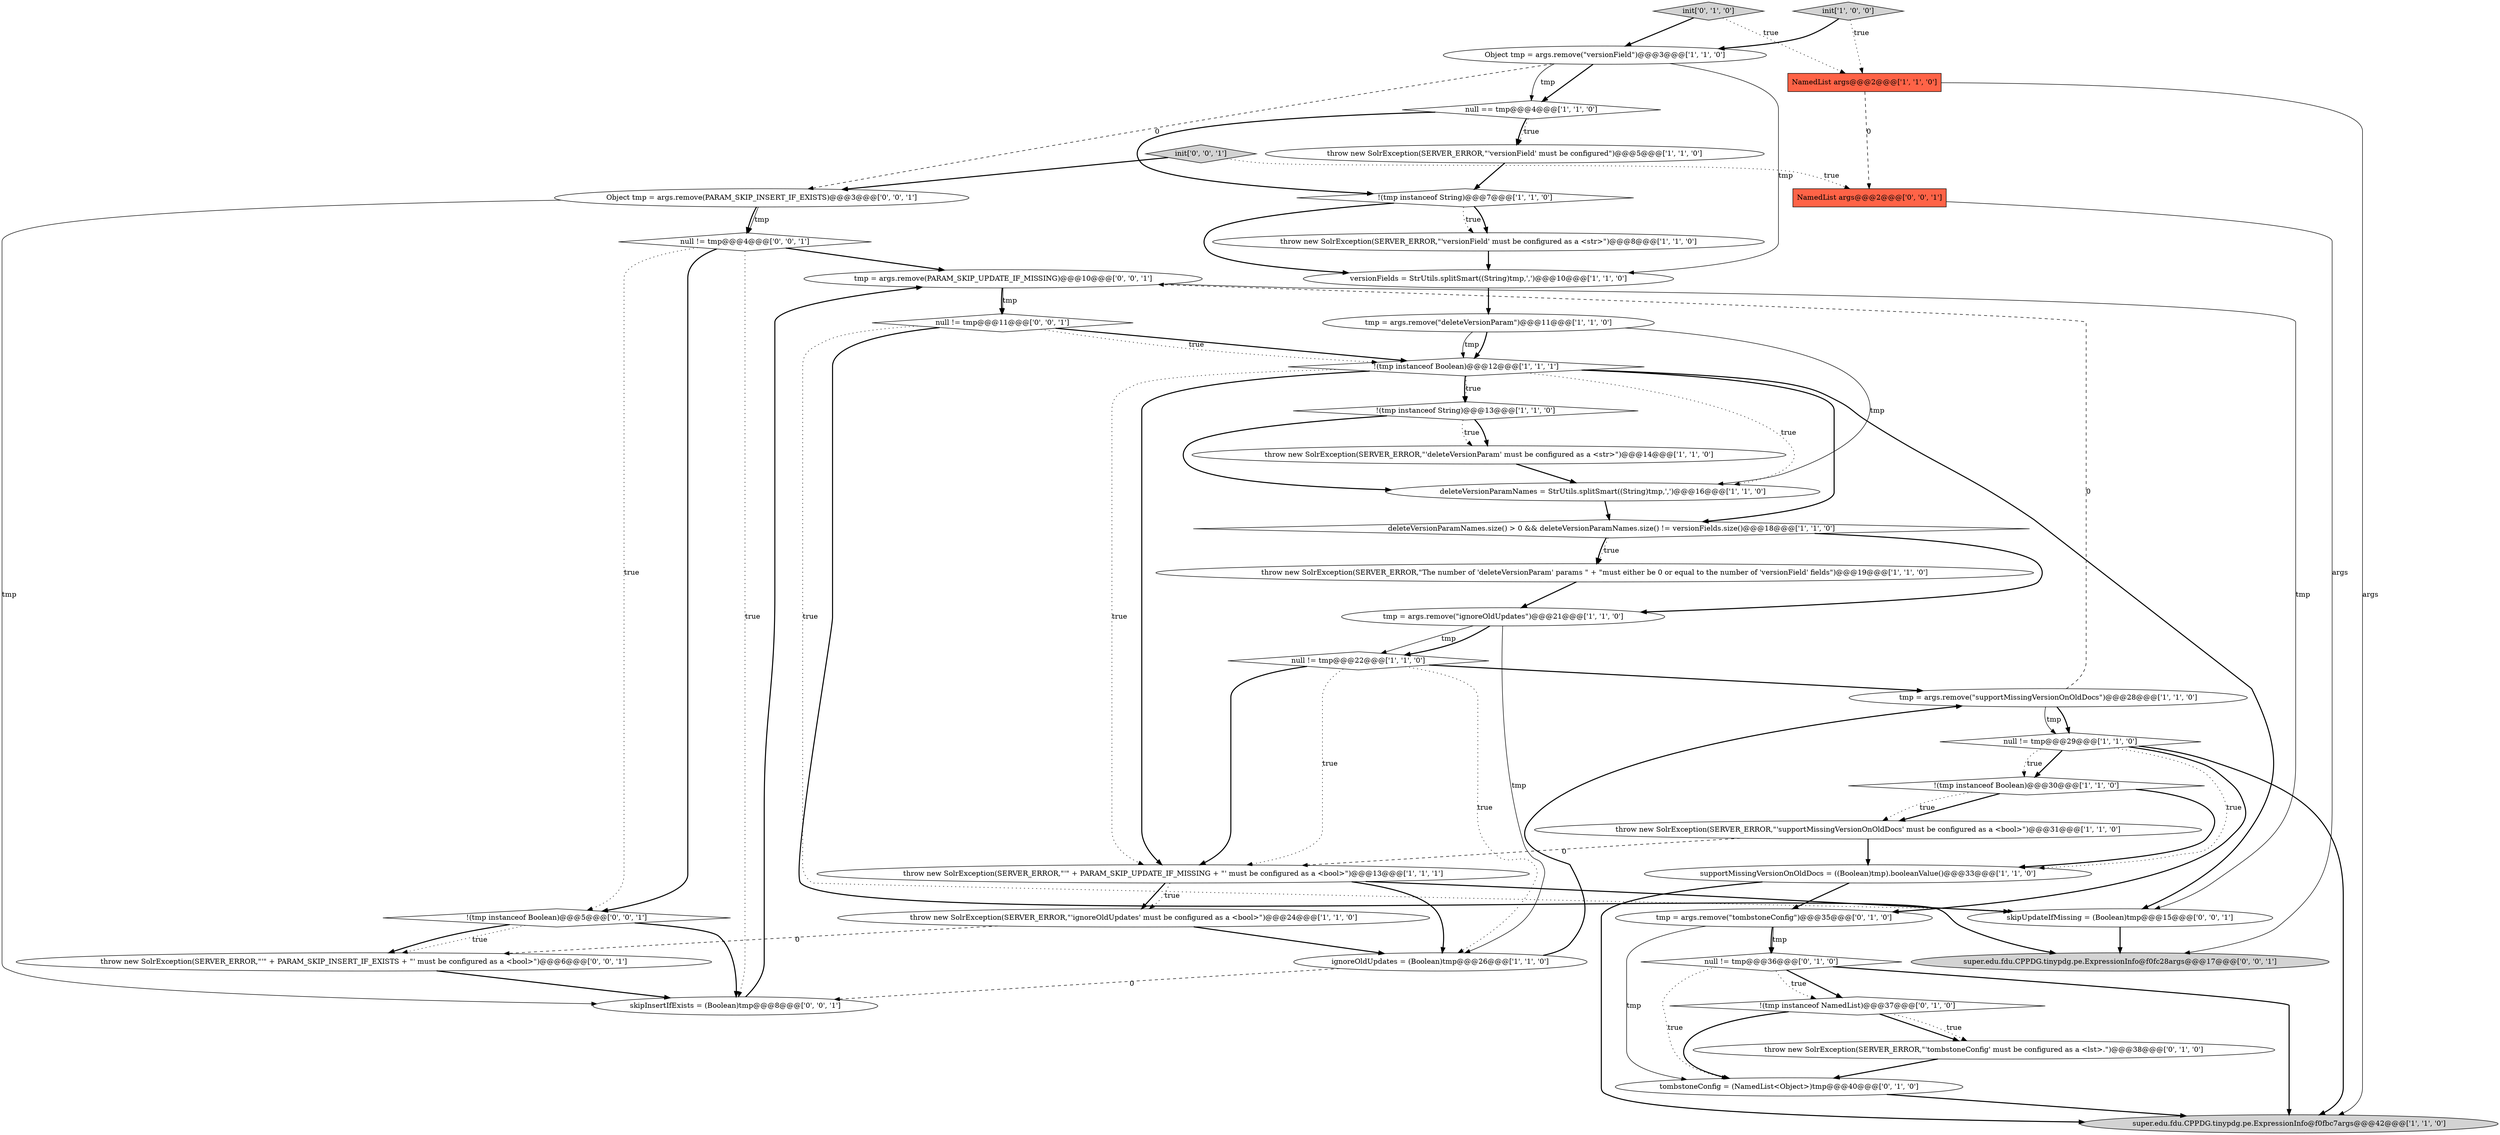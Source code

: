 digraph {
35 [style = filled, label = "super.edu.fdu.CPPDG.tinypdg.pe.ExpressionInfo@f0fc28args@@@17@@@['0', '0', '1']", fillcolor = lightgray, shape = ellipse image = "AAA0AAABBB3BBB"];
19 [style = filled, label = "deleteVersionParamNames = StrUtils.splitSmart((String)tmp,',')@@@16@@@['1', '1', '0']", fillcolor = white, shape = ellipse image = "AAA0AAABBB1BBB"];
21 [style = filled, label = "Object tmp = args.remove(\"versionField\")@@@3@@@['1', '1', '0']", fillcolor = white, shape = ellipse image = "AAA0AAABBB1BBB"];
41 [style = filled, label = "NamedList args@@@2@@@['0', '0', '1']", fillcolor = tomato, shape = box image = "AAA0AAABBB3BBB"];
18 [style = filled, label = "throw new SolrException(SERVER_ERROR,\"The number of 'deleteVersionParam' params \" + \"must either be 0 or equal to the number of 'versionField' fields\")@@@19@@@['1', '1', '0']", fillcolor = white, shape = ellipse image = "AAA0AAABBB1BBB"];
27 [style = filled, label = "throw new SolrException(SERVER_ERROR,\"'tombstoneConfig' must be configured as a <lst>.\")@@@38@@@['0', '1', '0']", fillcolor = white, shape = ellipse image = "AAA1AAABBB2BBB"];
28 [style = filled, label = "tombstoneConfig = (NamedList<Object>)tmp@@@40@@@['0', '1', '0']", fillcolor = white, shape = ellipse image = "AAA1AAABBB2BBB"];
8 [style = filled, label = "!(tmp instanceof String)@@@13@@@['1', '1', '0']", fillcolor = white, shape = diamond image = "AAA0AAABBB1BBB"];
33 [style = filled, label = "skipUpdateIfMissing = (Boolean)tmp@@@15@@@['0', '0', '1']", fillcolor = white, shape = ellipse image = "AAA0AAABBB3BBB"];
39 [style = filled, label = "init['0', '0', '1']", fillcolor = lightgray, shape = diamond image = "AAA0AAABBB3BBB"];
25 [style = filled, label = "null != tmp@@@22@@@['1', '1', '0']", fillcolor = white, shape = diamond image = "AAA0AAABBB1BBB"];
42 [style = filled, label = "null != tmp@@@11@@@['0', '0', '1']", fillcolor = white, shape = diamond image = "AAA0AAABBB3BBB"];
23 [style = filled, label = "throw new SolrException(SERVER_ERROR,\"'supportMissingVersionOnOldDocs' must be configured as a <bool>\")@@@31@@@['1', '1', '0']", fillcolor = white, shape = ellipse image = "AAA0AAABBB1BBB"];
30 [style = filled, label = "null != tmp@@@36@@@['0', '1', '0']", fillcolor = white, shape = diamond image = "AAA1AAABBB2BBB"];
13 [style = filled, label = "tmp = args.remove(\"supportMissingVersionOnOldDocs\")@@@28@@@['1', '1', '0']", fillcolor = white, shape = ellipse image = "AAA0AAABBB1BBB"];
29 [style = filled, label = "init['0', '1', '0']", fillcolor = lightgray, shape = diamond image = "AAA0AAABBB2BBB"];
9 [style = filled, label = "throw new SolrException(SERVER_ERROR,\"'\" + PARAM_SKIP_UPDATE_IF_MISSING + \"' must be configured as a <bool>\")@@@13@@@['1', '1', '1']", fillcolor = white, shape = ellipse image = "AAA0AAABBB1BBB"];
16 [style = filled, label = "!(tmp instanceof Boolean)@@@30@@@['1', '1', '0']", fillcolor = white, shape = diamond image = "AAA0AAABBB1BBB"];
1 [style = filled, label = "throw new SolrException(SERVER_ERROR,\"'versionField' must be configured\")@@@5@@@['1', '1', '0']", fillcolor = white, shape = ellipse image = "AAA0AAABBB1BBB"];
22 [style = filled, label = "throw new SolrException(SERVER_ERROR,\"'deleteVersionParam' must be configured as a <str>\")@@@14@@@['1', '1', '0']", fillcolor = white, shape = ellipse image = "AAA0AAABBB1BBB"];
20 [style = filled, label = "tmp = args.remove(\"deleteVersionParam\")@@@11@@@['1', '1', '0']", fillcolor = white, shape = ellipse image = "AAA0AAABBB1BBB"];
38 [style = filled, label = "null != tmp@@@4@@@['0', '0', '1']", fillcolor = white, shape = diamond image = "AAA0AAABBB3BBB"];
0 [style = filled, label = "null == tmp@@@4@@@['1', '1', '0']", fillcolor = white, shape = diamond image = "AAA0AAABBB1BBB"];
5 [style = filled, label = "ignoreOldUpdates = (Boolean)tmp@@@26@@@['1', '1', '0']", fillcolor = white, shape = ellipse image = "AAA0AAABBB1BBB"];
2 [style = filled, label = "init['1', '0', '0']", fillcolor = lightgray, shape = diamond image = "AAA0AAABBB1BBB"];
24 [style = filled, label = "!(tmp instanceof Boolean)@@@12@@@['1', '1', '1']", fillcolor = white, shape = diamond image = "AAA0AAABBB1BBB"];
17 [style = filled, label = "throw new SolrException(SERVER_ERROR,\"'versionField' must be configured as a <str>\")@@@8@@@['1', '1', '0']", fillcolor = white, shape = ellipse image = "AAA0AAABBB1BBB"];
34 [style = filled, label = "throw new SolrException(SERVER_ERROR,\"'\" + PARAM_SKIP_INSERT_IF_EXISTS + \"' must be configured as a <bool>\")@@@6@@@['0', '0', '1']", fillcolor = white, shape = ellipse image = "AAA0AAABBB3BBB"];
10 [style = filled, label = "deleteVersionParamNames.size() > 0 && deleteVersionParamNames.size() != versionFields.size()@@@18@@@['1', '1', '0']", fillcolor = white, shape = diamond image = "AAA0AAABBB1BBB"];
37 [style = filled, label = "tmp = args.remove(PARAM_SKIP_UPDATE_IF_MISSING)@@@10@@@['0', '0', '1']", fillcolor = white, shape = ellipse image = "AAA0AAABBB3BBB"];
12 [style = filled, label = "null != tmp@@@29@@@['1', '1', '0']", fillcolor = white, shape = diamond image = "AAA0AAABBB1BBB"];
32 [style = filled, label = "Object tmp = args.remove(PARAM_SKIP_INSERT_IF_EXISTS)@@@3@@@['0', '0', '1']", fillcolor = white, shape = ellipse image = "AAA0AAABBB3BBB"];
14 [style = filled, label = "tmp = args.remove(\"ignoreOldUpdates\")@@@21@@@['1', '1', '0']", fillcolor = white, shape = ellipse image = "AAA0AAABBB1BBB"];
3 [style = filled, label = "NamedList args@@@2@@@['1', '1', '0']", fillcolor = tomato, shape = box image = "AAA0AAABBB1BBB"];
4 [style = filled, label = "!(tmp instanceof String)@@@7@@@['1', '1', '0']", fillcolor = white, shape = diamond image = "AAA0AAABBB1BBB"];
36 [style = filled, label = "!(tmp instanceof Boolean)@@@5@@@['0', '0', '1']", fillcolor = white, shape = diamond image = "AAA0AAABBB3BBB"];
40 [style = filled, label = "skipInsertIfExists = (Boolean)tmp@@@8@@@['0', '0', '1']", fillcolor = white, shape = ellipse image = "AAA0AAABBB3BBB"];
11 [style = filled, label = "supportMissingVersionOnOldDocs = ((Boolean)tmp).booleanValue()@@@33@@@['1', '1', '0']", fillcolor = white, shape = ellipse image = "AAA0AAABBB1BBB"];
15 [style = filled, label = "throw new SolrException(SERVER_ERROR,\"'ignoreOldUpdates' must be configured as a <bool>\")@@@24@@@['1', '1', '0']", fillcolor = white, shape = ellipse image = "AAA0AAABBB1BBB"];
6 [style = filled, label = "versionFields = StrUtils.splitSmart((String)tmp,',')@@@10@@@['1', '1', '0']", fillcolor = white, shape = ellipse image = "AAA0AAABBB1BBB"];
7 [style = filled, label = "super.edu.fdu.CPPDG.tinypdg.pe.ExpressionInfo@f0fbc7args@@@42@@@['1', '1', '0']", fillcolor = lightgray, shape = ellipse image = "AAA0AAABBB1BBB"];
26 [style = filled, label = "!(tmp instanceof NamedList)@@@37@@@['0', '1', '0']", fillcolor = white, shape = diamond image = "AAA1AAABBB2BBB"];
31 [style = filled, label = "tmp = args.remove(\"tombstoneConfig\")@@@35@@@['0', '1', '0']", fillcolor = white, shape = ellipse image = "AAA1AAABBB2BBB"];
4->6 [style = bold, label=""];
25->9 [style = dotted, label="true"];
38->36 [style = bold, label=""];
0->4 [style = bold, label=""];
24->33 [style = bold, label=""];
39->32 [style = bold, label=""];
4->17 [style = dotted, label="true"];
24->10 [style = bold, label=""];
5->13 [style = bold, label=""];
10->18 [style = bold, label=""];
12->16 [style = bold, label=""];
20->19 [style = solid, label="tmp"];
42->33 [style = dotted, label="true"];
13->12 [style = bold, label=""];
3->41 [style = dashed, label="0"];
16->23 [style = bold, label=""];
37->42 [style = bold, label=""];
30->7 [style = bold, label=""];
25->13 [style = bold, label=""];
36->34 [style = dotted, label="true"];
42->35 [style = bold, label=""];
14->5 [style = solid, label="tmp"];
31->28 [style = solid, label="tmp"];
41->35 [style = solid, label="args"];
29->21 [style = bold, label=""];
38->40 [style = dotted, label="true"];
30->26 [style = bold, label=""];
32->38 [style = bold, label=""];
0->1 [style = dotted, label="true"];
2->3 [style = dotted, label="true"];
11->31 [style = bold, label=""];
27->28 [style = bold, label=""];
12->16 [style = dotted, label="true"];
12->11 [style = dotted, label="true"];
31->30 [style = solid, label="tmp"];
4->17 [style = bold, label=""];
5->40 [style = dashed, label="0"];
6->20 [style = bold, label=""];
12->31 [style = bold, label=""];
24->8 [style = dotted, label="true"];
33->35 [style = bold, label=""];
32->38 [style = solid, label="tmp"];
17->6 [style = bold, label=""];
8->22 [style = bold, label=""];
30->26 [style = dotted, label="true"];
15->5 [style = bold, label=""];
1->4 [style = bold, label=""];
25->9 [style = bold, label=""];
36->40 [style = bold, label=""];
15->34 [style = dashed, label="0"];
10->14 [style = bold, label=""];
2->21 [style = bold, label=""];
8->19 [style = bold, label=""];
37->33 [style = solid, label="tmp"];
22->19 [style = bold, label=""];
30->28 [style = dotted, label="true"];
42->24 [style = bold, label=""];
38->37 [style = bold, label=""];
9->15 [style = bold, label=""];
8->22 [style = dotted, label="true"];
38->36 [style = dotted, label="true"];
32->40 [style = solid, label="tmp"];
14->25 [style = solid, label="tmp"];
24->19 [style = dotted, label="true"];
21->32 [style = dashed, label="0"];
3->7 [style = solid, label="args"];
13->12 [style = solid, label="tmp"];
24->9 [style = dotted, label="true"];
26->28 [style = bold, label=""];
14->25 [style = bold, label=""];
20->24 [style = bold, label=""];
24->9 [style = bold, label=""];
31->30 [style = bold, label=""];
25->5 [style = dotted, label="true"];
18->14 [style = bold, label=""];
21->0 [style = bold, label=""];
24->8 [style = bold, label=""];
42->24 [style = dotted, label="true"];
16->11 [style = bold, label=""];
9->5 [style = bold, label=""];
28->7 [style = bold, label=""];
12->7 [style = bold, label=""];
19->10 [style = bold, label=""];
39->41 [style = dotted, label="true"];
23->9 [style = dashed, label="0"];
20->24 [style = solid, label="tmp"];
34->40 [style = bold, label=""];
23->11 [style = bold, label=""];
26->27 [style = bold, label=""];
0->1 [style = bold, label=""];
21->0 [style = solid, label="tmp"];
11->7 [style = bold, label=""];
9->33 [style = bold, label=""];
10->18 [style = dotted, label="true"];
37->42 [style = solid, label="tmp"];
36->34 [style = bold, label=""];
40->37 [style = bold, label=""];
21->6 [style = solid, label="tmp"];
9->15 [style = dotted, label="true"];
13->37 [style = dashed, label="0"];
26->27 [style = dotted, label="true"];
29->3 [style = dotted, label="true"];
16->23 [style = dotted, label="true"];
}
